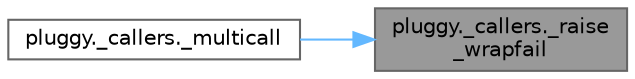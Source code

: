 digraph "pluggy._callers._raise_wrapfail"
{
 // LATEX_PDF_SIZE
  bgcolor="transparent";
  edge [fontname=Helvetica,fontsize=10,labelfontname=Helvetica,labelfontsize=10];
  node [fontname=Helvetica,fontsize=10,shape=box,height=0.2,width=0.4];
  rankdir="RL";
  Node1 [id="Node000001",label="pluggy._callers._raise\l_wrapfail",height=0.2,width=0.4,color="gray40", fillcolor="grey60", style="filled", fontcolor="black",tooltip=" "];
  Node1 -> Node2 [id="edge1_Node000001_Node000002",dir="back",color="steelblue1",style="solid",tooltip=" "];
  Node2 [id="Node000002",label="pluggy._callers._multicall",height=0.2,width=0.4,color="grey40", fillcolor="white", style="filled",URL="$namespacepluggy_1_1__callers.html#af075367b7bb246aa42ed111e7ac32fd0",tooltip=" "];
}
